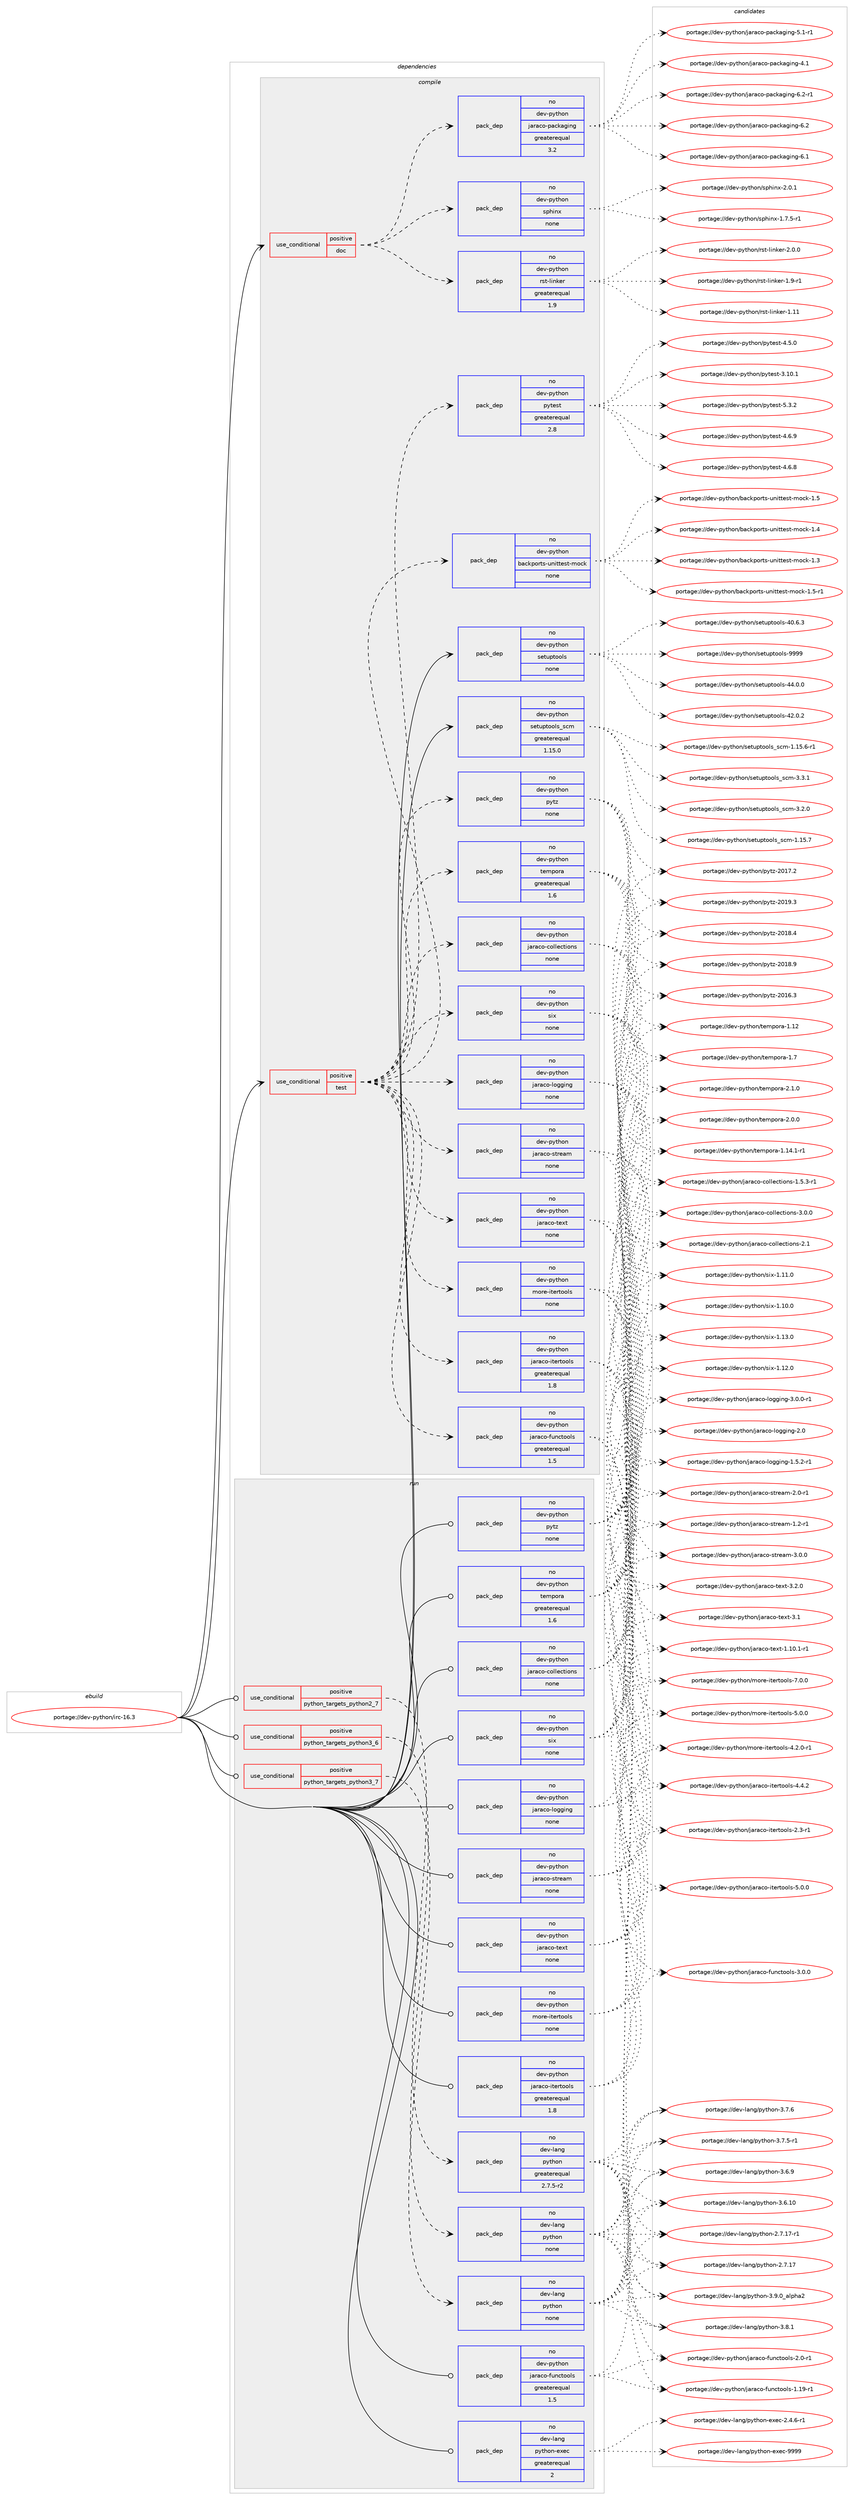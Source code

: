 digraph prolog {

# *************
# Graph options
# *************

newrank=true;
concentrate=true;
compound=true;
graph [rankdir=LR,fontname=Helvetica,fontsize=10,ranksep=1.5];#, ranksep=2.5, nodesep=0.2];
edge  [arrowhead=vee];
node  [fontname=Helvetica,fontsize=10];

# **********
# The ebuild
# **********

subgraph cluster_leftcol {
color=gray;
rank=same;
label=<<i>ebuild</i>>;
id [label="portage://dev-python/irc-16.3", color=red, width=4, href="../dev-python/irc-16.3.svg"];
}

# ****************
# The dependencies
# ****************

subgraph cluster_midcol {
color=gray;
label=<<i>dependencies</i>>;
subgraph cluster_compile {
fillcolor="#eeeeee";
style=filled;
label=<<i>compile</i>>;
subgraph cond114328 {
dependency455058 [label=<<TABLE BORDER="0" CELLBORDER="1" CELLSPACING="0" CELLPADDING="4"><TR><TD ROWSPAN="3" CELLPADDING="10">use_conditional</TD></TR><TR><TD>positive</TD></TR><TR><TD>doc</TD></TR></TABLE>>, shape=none, color=red];
subgraph pack335747 {
dependency455059 [label=<<TABLE BORDER="0" CELLBORDER="1" CELLSPACING="0" CELLPADDING="4" WIDTH="220"><TR><TD ROWSPAN="6" CELLPADDING="30">pack_dep</TD></TR><TR><TD WIDTH="110">no</TD></TR><TR><TD>dev-python</TD></TR><TR><TD>jaraco-packaging</TD></TR><TR><TD>greaterequal</TD></TR><TR><TD>3.2</TD></TR></TABLE>>, shape=none, color=blue];
}
dependency455058:e -> dependency455059:w [weight=20,style="dashed",arrowhead="vee"];
subgraph pack335748 {
dependency455060 [label=<<TABLE BORDER="0" CELLBORDER="1" CELLSPACING="0" CELLPADDING="4" WIDTH="220"><TR><TD ROWSPAN="6" CELLPADDING="30">pack_dep</TD></TR><TR><TD WIDTH="110">no</TD></TR><TR><TD>dev-python</TD></TR><TR><TD>rst-linker</TD></TR><TR><TD>greaterequal</TD></TR><TR><TD>1.9</TD></TR></TABLE>>, shape=none, color=blue];
}
dependency455058:e -> dependency455060:w [weight=20,style="dashed",arrowhead="vee"];
subgraph pack335749 {
dependency455061 [label=<<TABLE BORDER="0" CELLBORDER="1" CELLSPACING="0" CELLPADDING="4" WIDTH="220"><TR><TD ROWSPAN="6" CELLPADDING="30">pack_dep</TD></TR><TR><TD WIDTH="110">no</TD></TR><TR><TD>dev-python</TD></TR><TR><TD>sphinx</TD></TR><TR><TD>none</TD></TR><TR><TD></TD></TR></TABLE>>, shape=none, color=blue];
}
dependency455058:e -> dependency455061:w [weight=20,style="dashed",arrowhead="vee"];
}
id:e -> dependency455058:w [weight=20,style="solid",arrowhead="vee"];
subgraph cond114329 {
dependency455062 [label=<<TABLE BORDER="0" CELLBORDER="1" CELLSPACING="0" CELLPADDING="4"><TR><TD ROWSPAN="3" CELLPADDING="10">use_conditional</TD></TR><TR><TD>positive</TD></TR><TR><TD>test</TD></TR></TABLE>>, shape=none, color=red];
subgraph pack335750 {
dependency455063 [label=<<TABLE BORDER="0" CELLBORDER="1" CELLSPACING="0" CELLPADDING="4" WIDTH="220"><TR><TD ROWSPAN="6" CELLPADDING="30">pack_dep</TD></TR><TR><TD WIDTH="110">no</TD></TR><TR><TD>dev-python</TD></TR><TR><TD>jaraco-functools</TD></TR><TR><TD>greaterequal</TD></TR><TR><TD>1.5</TD></TR></TABLE>>, shape=none, color=blue];
}
dependency455062:e -> dependency455063:w [weight=20,style="dashed",arrowhead="vee"];
subgraph pack335751 {
dependency455064 [label=<<TABLE BORDER="0" CELLBORDER="1" CELLSPACING="0" CELLPADDING="4" WIDTH="220"><TR><TD ROWSPAN="6" CELLPADDING="30">pack_dep</TD></TR><TR><TD WIDTH="110">no</TD></TR><TR><TD>dev-python</TD></TR><TR><TD>jaraco-itertools</TD></TR><TR><TD>greaterequal</TD></TR><TR><TD>1.8</TD></TR></TABLE>>, shape=none, color=blue];
}
dependency455062:e -> dependency455064:w [weight=20,style="dashed",arrowhead="vee"];
subgraph pack335752 {
dependency455065 [label=<<TABLE BORDER="0" CELLBORDER="1" CELLSPACING="0" CELLPADDING="4" WIDTH="220"><TR><TD ROWSPAN="6" CELLPADDING="30">pack_dep</TD></TR><TR><TD WIDTH="110">no</TD></TR><TR><TD>dev-python</TD></TR><TR><TD>tempora</TD></TR><TR><TD>greaterequal</TD></TR><TR><TD>1.6</TD></TR></TABLE>>, shape=none, color=blue];
}
dependency455062:e -> dependency455065:w [weight=20,style="dashed",arrowhead="vee"];
subgraph pack335753 {
dependency455066 [label=<<TABLE BORDER="0" CELLBORDER="1" CELLSPACING="0" CELLPADDING="4" WIDTH="220"><TR><TD ROWSPAN="6" CELLPADDING="30">pack_dep</TD></TR><TR><TD WIDTH="110">no</TD></TR><TR><TD>dev-python</TD></TR><TR><TD>jaraco-collections</TD></TR><TR><TD>none</TD></TR><TR><TD></TD></TR></TABLE>>, shape=none, color=blue];
}
dependency455062:e -> dependency455066:w [weight=20,style="dashed",arrowhead="vee"];
subgraph pack335754 {
dependency455067 [label=<<TABLE BORDER="0" CELLBORDER="1" CELLSPACING="0" CELLPADDING="4" WIDTH="220"><TR><TD ROWSPAN="6" CELLPADDING="30">pack_dep</TD></TR><TR><TD WIDTH="110">no</TD></TR><TR><TD>dev-python</TD></TR><TR><TD>jaraco-logging</TD></TR><TR><TD>none</TD></TR><TR><TD></TD></TR></TABLE>>, shape=none, color=blue];
}
dependency455062:e -> dependency455067:w [weight=20,style="dashed",arrowhead="vee"];
subgraph pack335755 {
dependency455068 [label=<<TABLE BORDER="0" CELLBORDER="1" CELLSPACING="0" CELLPADDING="4" WIDTH="220"><TR><TD ROWSPAN="6" CELLPADDING="30">pack_dep</TD></TR><TR><TD WIDTH="110">no</TD></TR><TR><TD>dev-python</TD></TR><TR><TD>jaraco-stream</TD></TR><TR><TD>none</TD></TR><TR><TD></TD></TR></TABLE>>, shape=none, color=blue];
}
dependency455062:e -> dependency455068:w [weight=20,style="dashed",arrowhead="vee"];
subgraph pack335756 {
dependency455069 [label=<<TABLE BORDER="0" CELLBORDER="1" CELLSPACING="0" CELLPADDING="4" WIDTH="220"><TR><TD ROWSPAN="6" CELLPADDING="30">pack_dep</TD></TR><TR><TD WIDTH="110">no</TD></TR><TR><TD>dev-python</TD></TR><TR><TD>jaraco-text</TD></TR><TR><TD>none</TD></TR><TR><TD></TD></TR></TABLE>>, shape=none, color=blue];
}
dependency455062:e -> dependency455069:w [weight=20,style="dashed",arrowhead="vee"];
subgraph pack335757 {
dependency455070 [label=<<TABLE BORDER="0" CELLBORDER="1" CELLSPACING="0" CELLPADDING="4" WIDTH="220"><TR><TD ROWSPAN="6" CELLPADDING="30">pack_dep</TD></TR><TR><TD WIDTH="110">no</TD></TR><TR><TD>dev-python</TD></TR><TR><TD>more-itertools</TD></TR><TR><TD>none</TD></TR><TR><TD></TD></TR></TABLE>>, shape=none, color=blue];
}
dependency455062:e -> dependency455070:w [weight=20,style="dashed",arrowhead="vee"];
subgraph pack335758 {
dependency455071 [label=<<TABLE BORDER="0" CELLBORDER="1" CELLSPACING="0" CELLPADDING="4" WIDTH="220"><TR><TD ROWSPAN="6" CELLPADDING="30">pack_dep</TD></TR><TR><TD WIDTH="110">no</TD></TR><TR><TD>dev-python</TD></TR><TR><TD>pytz</TD></TR><TR><TD>none</TD></TR><TR><TD></TD></TR></TABLE>>, shape=none, color=blue];
}
dependency455062:e -> dependency455071:w [weight=20,style="dashed",arrowhead="vee"];
subgraph pack335759 {
dependency455072 [label=<<TABLE BORDER="0" CELLBORDER="1" CELLSPACING="0" CELLPADDING="4" WIDTH="220"><TR><TD ROWSPAN="6" CELLPADDING="30">pack_dep</TD></TR><TR><TD WIDTH="110">no</TD></TR><TR><TD>dev-python</TD></TR><TR><TD>six</TD></TR><TR><TD>none</TD></TR><TR><TD></TD></TR></TABLE>>, shape=none, color=blue];
}
dependency455062:e -> dependency455072:w [weight=20,style="dashed",arrowhead="vee"];
subgraph pack335760 {
dependency455073 [label=<<TABLE BORDER="0" CELLBORDER="1" CELLSPACING="0" CELLPADDING="4" WIDTH="220"><TR><TD ROWSPAN="6" CELLPADDING="30">pack_dep</TD></TR><TR><TD WIDTH="110">no</TD></TR><TR><TD>dev-python</TD></TR><TR><TD>backports-unittest-mock</TD></TR><TR><TD>none</TD></TR><TR><TD></TD></TR></TABLE>>, shape=none, color=blue];
}
dependency455062:e -> dependency455073:w [weight=20,style="dashed",arrowhead="vee"];
subgraph pack335761 {
dependency455074 [label=<<TABLE BORDER="0" CELLBORDER="1" CELLSPACING="0" CELLPADDING="4" WIDTH="220"><TR><TD ROWSPAN="6" CELLPADDING="30">pack_dep</TD></TR><TR><TD WIDTH="110">no</TD></TR><TR><TD>dev-python</TD></TR><TR><TD>pytest</TD></TR><TR><TD>greaterequal</TD></TR><TR><TD>2.8</TD></TR></TABLE>>, shape=none, color=blue];
}
dependency455062:e -> dependency455074:w [weight=20,style="dashed",arrowhead="vee"];
}
id:e -> dependency455062:w [weight=20,style="solid",arrowhead="vee"];
subgraph pack335762 {
dependency455075 [label=<<TABLE BORDER="0" CELLBORDER="1" CELLSPACING="0" CELLPADDING="4" WIDTH="220"><TR><TD ROWSPAN="6" CELLPADDING="30">pack_dep</TD></TR><TR><TD WIDTH="110">no</TD></TR><TR><TD>dev-python</TD></TR><TR><TD>setuptools</TD></TR><TR><TD>none</TD></TR><TR><TD></TD></TR></TABLE>>, shape=none, color=blue];
}
id:e -> dependency455075:w [weight=20,style="solid",arrowhead="vee"];
subgraph pack335763 {
dependency455076 [label=<<TABLE BORDER="0" CELLBORDER="1" CELLSPACING="0" CELLPADDING="4" WIDTH="220"><TR><TD ROWSPAN="6" CELLPADDING="30">pack_dep</TD></TR><TR><TD WIDTH="110">no</TD></TR><TR><TD>dev-python</TD></TR><TR><TD>setuptools_scm</TD></TR><TR><TD>greaterequal</TD></TR><TR><TD>1.15.0</TD></TR></TABLE>>, shape=none, color=blue];
}
id:e -> dependency455076:w [weight=20,style="solid",arrowhead="vee"];
}
subgraph cluster_compileandrun {
fillcolor="#eeeeee";
style=filled;
label=<<i>compile and run</i>>;
}
subgraph cluster_run {
fillcolor="#eeeeee";
style=filled;
label=<<i>run</i>>;
subgraph cond114330 {
dependency455077 [label=<<TABLE BORDER="0" CELLBORDER="1" CELLSPACING="0" CELLPADDING="4"><TR><TD ROWSPAN="3" CELLPADDING="10">use_conditional</TD></TR><TR><TD>positive</TD></TR><TR><TD>python_targets_python2_7</TD></TR></TABLE>>, shape=none, color=red];
subgraph pack335764 {
dependency455078 [label=<<TABLE BORDER="0" CELLBORDER="1" CELLSPACING="0" CELLPADDING="4" WIDTH="220"><TR><TD ROWSPAN="6" CELLPADDING="30">pack_dep</TD></TR><TR><TD WIDTH="110">no</TD></TR><TR><TD>dev-lang</TD></TR><TR><TD>python</TD></TR><TR><TD>greaterequal</TD></TR><TR><TD>2.7.5-r2</TD></TR></TABLE>>, shape=none, color=blue];
}
dependency455077:e -> dependency455078:w [weight=20,style="dashed",arrowhead="vee"];
}
id:e -> dependency455077:w [weight=20,style="solid",arrowhead="odot"];
subgraph cond114331 {
dependency455079 [label=<<TABLE BORDER="0" CELLBORDER="1" CELLSPACING="0" CELLPADDING="4"><TR><TD ROWSPAN="3" CELLPADDING="10">use_conditional</TD></TR><TR><TD>positive</TD></TR><TR><TD>python_targets_python3_6</TD></TR></TABLE>>, shape=none, color=red];
subgraph pack335765 {
dependency455080 [label=<<TABLE BORDER="0" CELLBORDER="1" CELLSPACING="0" CELLPADDING="4" WIDTH="220"><TR><TD ROWSPAN="6" CELLPADDING="30">pack_dep</TD></TR><TR><TD WIDTH="110">no</TD></TR><TR><TD>dev-lang</TD></TR><TR><TD>python</TD></TR><TR><TD>none</TD></TR><TR><TD></TD></TR></TABLE>>, shape=none, color=blue];
}
dependency455079:e -> dependency455080:w [weight=20,style="dashed",arrowhead="vee"];
}
id:e -> dependency455079:w [weight=20,style="solid",arrowhead="odot"];
subgraph cond114332 {
dependency455081 [label=<<TABLE BORDER="0" CELLBORDER="1" CELLSPACING="0" CELLPADDING="4"><TR><TD ROWSPAN="3" CELLPADDING="10">use_conditional</TD></TR><TR><TD>positive</TD></TR><TR><TD>python_targets_python3_7</TD></TR></TABLE>>, shape=none, color=red];
subgraph pack335766 {
dependency455082 [label=<<TABLE BORDER="0" CELLBORDER="1" CELLSPACING="0" CELLPADDING="4" WIDTH="220"><TR><TD ROWSPAN="6" CELLPADDING="30">pack_dep</TD></TR><TR><TD WIDTH="110">no</TD></TR><TR><TD>dev-lang</TD></TR><TR><TD>python</TD></TR><TR><TD>none</TD></TR><TR><TD></TD></TR></TABLE>>, shape=none, color=blue];
}
dependency455081:e -> dependency455082:w [weight=20,style="dashed",arrowhead="vee"];
}
id:e -> dependency455081:w [weight=20,style="solid",arrowhead="odot"];
subgraph pack335767 {
dependency455083 [label=<<TABLE BORDER="0" CELLBORDER="1" CELLSPACING="0" CELLPADDING="4" WIDTH="220"><TR><TD ROWSPAN="6" CELLPADDING="30">pack_dep</TD></TR><TR><TD WIDTH="110">no</TD></TR><TR><TD>dev-lang</TD></TR><TR><TD>python-exec</TD></TR><TR><TD>greaterequal</TD></TR><TR><TD>2</TD></TR></TABLE>>, shape=none, color=blue];
}
id:e -> dependency455083:w [weight=20,style="solid",arrowhead="odot"];
subgraph pack335768 {
dependency455084 [label=<<TABLE BORDER="0" CELLBORDER="1" CELLSPACING="0" CELLPADDING="4" WIDTH="220"><TR><TD ROWSPAN="6" CELLPADDING="30">pack_dep</TD></TR><TR><TD WIDTH="110">no</TD></TR><TR><TD>dev-python</TD></TR><TR><TD>jaraco-collections</TD></TR><TR><TD>none</TD></TR><TR><TD></TD></TR></TABLE>>, shape=none, color=blue];
}
id:e -> dependency455084:w [weight=20,style="solid",arrowhead="odot"];
subgraph pack335769 {
dependency455085 [label=<<TABLE BORDER="0" CELLBORDER="1" CELLSPACING="0" CELLPADDING="4" WIDTH="220"><TR><TD ROWSPAN="6" CELLPADDING="30">pack_dep</TD></TR><TR><TD WIDTH="110">no</TD></TR><TR><TD>dev-python</TD></TR><TR><TD>jaraco-functools</TD></TR><TR><TD>greaterequal</TD></TR><TR><TD>1.5</TD></TR></TABLE>>, shape=none, color=blue];
}
id:e -> dependency455085:w [weight=20,style="solid",arrowhead="odot"];
subgraph pack335770 {
dependency455086 [label=<<TABLE BORDER="0" CELLBORDER="1" CELLSPACING="0" CELLPADDING="4" WIDTH="220"><TR><TD ROWSPAN="6" CELLPADDING="30">pack_dep</TD></TR><TR><TD WIDTH="110">no</TD></TR><TR><TD>dev-python</TD></TR><TR><TD>jaraco-itertools</TD></TR><TR><TD>greaterequal</TD></TR><TR><TD>1.8</TD></TR></TABLE>>, shape=none, color=blue];
}
id:e -> dependency455086:w [weight=20,style="solid",arrowhead="odot"];
subgraph pack335771 {
dependency455087 [label=<<TABLE BORDER="0" CELLBORDER="1" CELLSPACING="0" CELLPADDING="4" WIDTH="220"><TR><TD ROWSPAN="6" CELLPADDING="30">pack_dep</TD></TR><TR><TD WIDTH="110">no</TD></TR><TR><TD>dev-python</TD></TR><TR><TD>jaraco-logging</TD></TR><TR><TD>none</TD></TR><TR><TD></TD></TR></TABLE>>, shape=none, color=blue];
}
id:e -> dependency455087:w [weight=20,style="solid",arrowhead="odot"];
subgraph pack335772 {
dependency455088 [label=<<TABLE BORDER="0" CELLBORDER="1" CELLSPACING="0" CELLPADDING="4" WIDTH="220"><TR><TD ROWSPAN="6" CELLPADDING="30">pack_dep</TD></TR><TR><TD WIDTH="110">no</TD></TR><TR><TD>dev-python</TD></TR><TR><TD>jaraco-stream</TD></TR><TR><TD>none</TD></TR><TR><TD></TD></TR></TABLE>>, shape=none, color=blue];
}
id:e -> dependency455088:w [weight=20,style="solid",arrowhead="odot"];
subgraph pack335773 {
dependency455089 [label=<<TABLE BORDER="0" CELLBORDER="1" CELLSPACING="0" CELLPADDING="4" WIDTH="220"><TR><TD ROWSPAN="6" CELLPADDING="30">pack_dep</TD></TR><TR><TD WIDTH="110">no</TD></TR><TR><TD>dev-python</TD></TR><TR><TD>jaraco-text</TD></TR><TR><TD>none</TD></TR><TR><TD></TD></TR></TABLE>>, shape=none, color=blue];
}
id:e -> dependency455089:w [weight=20,style="solid",arrowhead="odot"];
subgraph pack335774 {
dependency455090 [label=<<TABLE BORDER="0" CELLBORDER="1" CELLSPACING="0" CELLPADDING="4" WIDTH="220"><TR><TD ROWSPAN="6" CELLPADDING="30">pack_dep</TD></TR><TR><TD WIDTH="110">no</TD></TR><TR><TD>dev-python</TD></TR><TR><TD>more-itertools</TD></TR><TR><TD>none</TD></TR><TR><TD></TD></TR></TABLE>>, shape=none, color=blue];
}
id:e -> dependency455090:w [weight=20,style="solid",arrowhead="odot"];
subgraph pack335775 {
dependency455091 [label=<<TABLE BORDER="0" CELLBORDER="1" CELLSPACING="0" CELLPADDING="4" WIDTH="220"><TR><TD ROWSPAN="6" CELLPADDING="30">pack_dep</TD></TR><TR><TD WIDTH="110">no</TD></TR><TR><TD>dev-python</TD></TR><TR><TD>pytz</TD></TR><TR><TD>none</TD></TR><TR><TD></TD></TR></TABLE>>, shape=none, color=blue];
}
id:e -> dependency455091:w [weight=20,style="solid",arrowhead="odot"];
subgraph pack335776 {
dependency455092 [label=<<TABLE BORDER="0" CELLBORDER="1" CELLSPACING="0" CELLPADDING="4" WIDTH="220"><TR><TD ROWSPAN="6" CELLPADDING="30">pack_dep</TD></TR><TR><TD WIDTH="110">no</TD></TR><TR><TD>dev-python</TD></TR><TR><TD>six</TD></TR><TR><TD>none</TD></TR><TR><TD></TD></TR></TABLE>>, shape=none, color=blue];
}
id:e -> dependency455092:w [weight=20,style="solid",arrowhead="odot"];
subgraph pack335777 {
dependency455093 [label=<<TABLE BORDER="0" CELLBORDER="1" CELLSPACING="0" CELLPADDING="4" WIDTH="220"><TR><TD ROWSPAN="6" CELLPADDING="30">pack_dep</TD></TR><TR><TD WIDTH="110">no</TD></TR><TR><TD>dev-python</TD></TR><TR><TD>tempora</TD></TR><TR><TD>greaterequal</TD></TR><TR><TD>1.6</TD></TR></TABLE>>, shape=none, color=blue];
}
id:e -> dependency455093:w [weight=20,style="solid",arrowhead="odot"];
}
}

# **************
# The candidates
# **************

subgraph cluster_choices {
rank=same;
color=gray;
label=<<i>candidates</i>>;

subgraph choice335747 {
color=black;
nodesep=1;
choice100101118451121211161041111104710697114979911145112979910797103105110103455446504511449 [label="portage://dev-python/jaraco-packaging-6.2-r1", color=red, width=4,href="../dev-python/jaraco-packaging-6.2-r1.svg"];
choice10010111845112121116104111110471069711497991114511297991079710310511010345544650 [label="portage://dev-python/jaraco-packaging-6.2", color=red, width=4,href="../dev-python/jaraco-packaging-6.2.svg"];
choice10010111845112121116104111110471069711497991114511297991079710310511010345544649 [label="portage://dev-python/jaraco-packaging-6.1", color=red, width=4,href="../dev-python/jaraco-packaging-6.1.svg"];
choice100101118451121211161041111104710697114979911145112979910797103105110103455346494511449 [label="portage://dev-python/jaraco-packaging-5.1-r1", color=red, width=4,href="../dev-python/jaraco-packaging-5.1-r1.svg"];
choice10010111845112121116104111110471069711497991114511297991079710310511010345524649 [label="portage://dev-python/jaraco-packaging-4.1", color=red, width=4,href="../dev-python/jaraco-packaging-4.1.svg"];
dependency455059:e -> choice100101118451121211161041111104710697114979911145112979910797103105110103455446504511449:w [style=dotted,weight="100"];
dependency455059:e -> choice10010111845112121116104111110471069711497991114511297991079710310511010345544650:w [style=dotted,weight="100"];
dependency455059:e -> choice10010111845112121116104111110471069711497991114511297991079710310511010345544649:w [style=dotted,weight="100"];
dependency455059:e -> choice100101118451121211161041111104710697114979911145112979910797103105110103455346494511449:w [style=dotted,weight="100"];
dependency455059:e -> choice10010111845112121116104111110471069711497991114511297991079710310511010345524649:w [style=dotted,weight="100"];
}
subgraph choice335748 {
color=black;
nodesep=1;
choice100101118451121211161041111104711411511645108105110107101114455046484648 [label="portage://dev-python/rst-linker-2.0.0", color=red, width=4,href="../dev-python/rst-linker-2.0.0.svg"];
choice100101118451121211161041111104711411511645108105110107101114454946574511449 [label="portage://dev-python/rst-linker-1.9-r1", color=red, width=4,href="../dev-python/rst-linker-1.9-r1.svg"];
choice1001011184511212111610411111047114115116451081051101071011144549464949 [label="portage://dev-python/rst-linker-1.11", color=red, width=4,href="../dev-python/rst-linker-1.11.svg"];
dependency455060:e -> choice100101118451121211161041111104711411511645108105110107101114455046484648:w [style=dotted,weight="100"];
dependency455060:e -> choice100101118451121211161041111104711411511645108105110107101114454946574511449:w [style=dotted,weight="100"];
dependency455060:e -> choice1001011184511212111610411111047114115116451081051101071011144549464949:w [style=dotted,weight="100"];
}
subgraph choice335749 {
color=black;
nodesep=1;
choice1001011184511212111610411111047115112104105110120455046484649 [label="portage://dev-python/sphinx-2.0.1", color=red, width=4,href="../dev-python/sphinx-2.0.1.svg"];
choice10010111845112121116104111110471151121041051101204549465546534511449 [label="portage://dev-python/sphinx-1.7.5-r1", color=red, width=4,href="../dev-python/sphinx-1.7.5-r1.svg"];
dependency455061:e -> choice1001011184511212111610411111047115112104105110120455046484649:w [style=dotted,weight="100"];
dependency455061:e -> choice10010111845112121116104111110471151121041051101204549465546534511449:w [style=dotted,weight="100"];
}
subgraph choice335750 {
color=black;
nodesep=1;
choice10010111845112121116104111110471069711497991114510211711099116111111108115455146484648 [label="portage://dev-python/jaraco-functools-3.0.0", color=red, width=4,href="../dev-python/jaraco-functools-3.0.0.svg"];
choice10010111845112121116104111110471069711497991114510211711099116111111108115455046484511449 [label="portage://dev-python/jaraco-functools-2.0-r1", color=red, width=4,href="../dev-python/jaraco-functools-2.0-r1.svg"];
choice1001011184511212111610411111047106971149799111451021171109911611111110811545494649574511449 [label="portage://dev-python/jaraco-functools-1.19-r1", color=red, width=4,href="../dev-python/jaraco-functools-1.19-r1.svg"];
dependency455063:e -> choice10010111845112121116104111110471069711497991114510211711099116111111108115455146484648:w [style=dotted,weight="100"];
dependency455063:e -> choice10010111845112121116104111110471069711497991114510211711099116111111108115455046484511449:w [style=dotted,weight="100"];
dependency455063:e -> choice1001011184511212111610411111047106971149799111451021171109911611111110811545494649574511449:w [style=dotted,weight="100"];
}
subgraph choice335751 {
color=black;
nodesep=1;
choice100101118451121211161041111104710697114979911145105116101114116111111108115455346484648 [label="portage://dev-python/jaraco-itertools-5.0.0", color=red, width=4,href="../dev-python/jaraco-itertools-5.0.0.svg"];
choice100101118451121211161041111104710697114979911145105116101114116111111108115455246524650 [label="portage://dev-python/jaraco-itertools-4.4.2", color=red, width=4,href="../dev-python/jaraco-itertools-4.4.2.svg"];
choice100101118451121211161041111104710697114979911145105116101114116111111108115455046514511449 [label="portage://dev-python/jaraco-itertools-2.3-r1", color=red, width=4,href="../dev-python/jaraco-itertools-2.3-r1.svg"];
dependency455064:e -> choice100101118451121211161041111104710697114979911145105116101114116111111108115455346484648:w [style=dotted,weight="100"];
dependency455064:e -> choice100101118451121211161041111104710697114979911145105116101114116111111108115455246524650:w [style=dotted,weight="100"];
dependency455064:e -> choice100101118451121211161041111104710697114979911145105116101114116111111108115455046514511449:w [style=dotted,weight="100"];
}
subgraph choice335752 {
color=black;
nodesep=1;
choice100101118451121211161041111104711610110911211111497455046494648 [label="portage://dev-python/tempora-2.1.0", color=red, width=4,href="../dev-python/tempora-2.1.0.svg"];
choice100101118451121211161041111104711610110911211111497455046484648 [label="portage://dev-python/tempora-2.0.0", color=red, width=4,href="../dev-python/tempora-2.0.0.svg"];
choice10010111845112121116104111110471161011091121111149745494655 [label="portage://dev-python/tempora-1.7", color=red, width=4,href="../dev-python/tempora-1.7.svg"];
choice100101118451121211161041111104711610110911211111497454946495246494511449 [label="portage://dev-python/tempora-1.14.1-r1", color=red, width=4,href="../dev-python/tempora-1.14.1-r1.svg"];
choice1001011184511212111610411111047116101109112111114974549464950 [label="portage://dev-python/tempora-1.12", color=red, width=4,href="../dev-python/tempora-1.12.svg"];
dependency455065:e -> choice100101118451121211161041111104711610110911211111497455046494648:w [style=dotted,weight="100"];
dependency455065:e -> choice100101118451121211161041111104711610110911211111497455046484648:w [style=dotted,weight="100"];
dependency455065:e -> choice10010111845112121116104111110471161011091121111149745494655:w [style=dotted,weight="100"];
dependency455065:e -> choice100101118451121211161041111104711610110911211111497454946495246494511449:w [style=dotted,weight="100"];
dependency455065:e -> choice1001011184511212111610411111047116101109112111114974549464950:w [style=dotted,weight="100"];
}
subgraph choice335753 {
color=black;
nodesep=1;
choice1001011184511212111610411111047106971149799111459911110810810199116105111110115455146484648 [label="portage://dev-python/jaraco-collections-3.0.0", color=red, width=4,href="../dev-python/jaraco-collections-3.0.0.svg"];
choice100101118451121211161041111104710697114979911145991111081081019911610511111011545504649 [label="portage://dev-python/jaraco-collections-2.1", color=red, width=4,href="../dev-python/jaraco-collections-2.1.svg"];
choice10010111845112121116104111110471069711497991114599111108108101991161051111101154549465346514511449 [label="portage://dev-python/jaraco-collections-1.5.3-r1", color=red, width=4,href="../dev-python/jaraco-collections-1.5.3-r1.svg"];
dependency455066:e -> choice1001011184511212111610411111047106971149799111459911110810810199116105111110115455146484648:w [style=dotted,weight="100"];
dependency455066:e -> choice100101118451121211161041111104710697114979911145991111081081019911610511111011545504649:w [style=dotted,weight="100"];
dependency455066:e -> choice10010111845112121116104111110471069711497991114599111108108101991161051111101154549465346514511449:w [style=dotted,weight="100"];
}
subgraph choice335754 {
color=black;
nodesep=1;
choice1001011184511212111610411111047106971149799111451081111031031051101034551464846484511449 [label="portage://dev-python/jaraco-logging-3.0.0-r1", color=red, width=4,href="../dev-python/jaraco-logging-3.0.0-r1.svg"];
choice10010111845112121116104111110471069711497991114510811110310310511010345504648 [label="portage://dev-python/jaraco-logging-2.0", color=red, width=4,href="../dev-python/jaraco-logging-2.0.svg"];
choice1001011184511212111610411111047106971149799111451081111031031051101034549465346504511449 [label="portage://dev-python/jaraco-logging-1.5.2-r1", color=red, width=4,href="../dev-python/jaraco-logging-1.5.2-r1.svg"];
dependency455067:e -> choice1001011184511212111610411111047106971149799111451081111031031051101034551464846484511449:w [style=dotted,weight="100"];
dependency455067:e -> choice10010111845112121116104111110471069711497991114510811110310310511010345504648:w [style=dotted,weight="100"];
dependency455067:e -> choice1001011184511212111610411111047106971149799111451081111031031051101034549465346504511449:w [style=dotted,weight="100"];
}
subgraph choice335755 {
color=black;
nodesep=1;
choice10010111845112121116104111110471069711497991114511511611410197109455146484648 [label="portage://dev-python/jaraco-stream-3.0.0", color=red, width=4,href="../dev-python/jaraco-stream-3.0.0.svg"];
choice10010111845112121116104111110471069711497991114511511611410197109455046484511449 [label="portage://dev-python/jaraco-stream-2.0-r1", color=red, width=4,href="../dev-python/jaraco-stream-2.0-r1.svg"];
choice10010111845112121116104111110471069711497991114511511611410197109454946504511449 [label="portage://dev-python/jaraco-stream-1.2-r1", color=red, width=4,href="../dev-python/jaraco-stream-1.2-r1.svg"];
dependency455068:e -> choice10010111845112121116104111110471069711497991114511511611410197109455146484648:w [style=dotted,weight="100"];
dependency455068:e -> choice10010111845112121116104111110471069711497991114511511611410197109455046484511449:w [style=dotted,weight="100"];
dependency455068:e -> choice10010111845112121116104111110471069711497991114511511611410197109454946504511449:w [style=dotted,weight="100"];
}
subgraph choice335756 {
color=black;
nodesep=1;
choice100101118451121211161041111104710697114979911145116101120116455146504648 [label="portage://dev-python/jaraco-text-3.2.0", color=red, width=4,href="../dev-python/jaraco-text-3.2.0.svg"];
choice10010111845112121116104111110471069711497991114511610112011645514649 [label="portage://dev-python/jaraco-text-3.1", color=red, width=4,href="../dev-python/jaraco-text-3.1.svg"];
choice100101118451121211161041111104710697114979911145116101120116454946494846494511449 [label="portage://dev-python/jaraco-text-1.10.1-r1", color=red, width=4,href="../dev-python/jaraco-text-1.10.1-r1.svg"];
dependency455069:e -> choice100101118451121211161041111104710697114979911145116101120116455146504648:w [style=dotted,weight="100"];
dependency455069:e -> choice10010111845112121116104111110471069711497991114511610112011645514649:w [style=dotted,weight="100"];
dependency455069:e -> choice100101118451121211161041111104710697114979911145116101120116454946494846494511449:w [style=dotted,weight="100"];
}
subgraph choice335757 {
color=black;
nodesep=1;
choice100101118451121211161041111104710911111410145105116101114116111111108115455546484648 [label="portage://dev-python/more-itertools-7.0.0", color=red, width=4,href="../dev-python/more-itertools-7.0.0.svg"];
choice100101118451121211161041111104710911111410145105116101114116111111108115455346484648 [label="portage://dev-python/more-itertools-5.0.0", color=red, width=4,href="../dev-python/more-itertools-5.0.0.svg"];
choice1001011184511212111610411111047109111114101451051161011141161111111081154552465046484511449 [label="portage://dev-python/more-itertools-4.2.0-r1", color=red, width=4,href="../dev-python/more-itertools-4.2.0-r1.svg"];
dependency455070:e -> choice100101118451121211161041111104710911111410145105116101114116111111108115455546484648:w [style=dotted,weight="100"];
dependency455070:e -> choice100101118451121211161041111104710911111410145105116101114116111111108115455346484648:w [style=dotted,weight="100"];
dependency455070:e -> choice1001011184511212111610411111047109111114101451051161011141161111111081154552465046484511449:w [style=dotted,weight="100"];
}
subgraph choice335758 {
color=black;
nodesep=1;
choice100101118451121211161041111104711212111612245504849574651 [label="portage://dev-python/pytz-2019.3", color=red, width=4,href="../dev-python/pytz-2019.3.svg"];
choice100101118451121211161041111104711212111612245504849564657 [label="portage://dev-python/pytz-2018.9", color=red, width=4,href="../dev-python/pytz-2018.9.svg"];
choice100101118451121211161041111104711212111612245504849564652 [label="portage://dev-python/pytz-2018.4", color=red, width=4,href="../dev-python/pytz-2018.4.svg"];
choice100101118451121211161041111104711212111612245504849554650 [label="portage://dev-python/pytz-2017.2", color=red, width=4,href="../dev-python/pytz-2017.2.svg"];
choice100101118451121211161041111104711212111612245504849544651 [label="portage://dev-python/pytz-2016.3", color=red, width=4,href="../dev-python/pytz-2016.3.svg"];
dependency455071:e -> choice100101118451121211161041111104711212111612245504849574651:w [style=dotted,weight="100"];
dependency455071:e -> choice100101118451121211161041111104711212111612245504849564657:w [style=dotted,weight="100"];
dependency455071:e -> choice100101118451121211161041111104711212111612245504849564652:w [style=dotted,weight="100"];
dependency455071:e -> choice100101118451121211161041111104711212111612245504849554650:w [style=dotted,weight="100"];
dependency455071:e -> choice100101118451121211161041111104711212111612245504849544651:w [style=dotted,weight="100"];
}
subgraph choice335759 {
color=black;
nodesep=1;
choice100101118451121211161041111104711510512045494649514648 [label="portage://dev-python/six-1.13.0", color=red, width=4,href="../dev-python/six-1.13.0.svg"];
choice100101118451121211161041111104711510512045494649504648 [label="portage://dev-python/six-1.12.0", color=red, width=4,href="../dev-python/six-1.12.0.svg"];
choice100101118451121211161041111104711510512045494649494648 [label="portage://dev-python/six-1.11.0", color=red, width=4,href="../dev-python/six-1.11.0.svg"];
choice100101118451121211161041111104711510512045494649484648 [label="portage://dev-python/six-1.10.0", color=red, width=4,href="../dev-python/six-1.10.0.svg"];
dependency455072:e -> choice100101118451121211161041111104711510512045494649514648:w [style=dotted,weight="100"];
dependency455072:e -> choice100101118451121211161041111104711510512045494649504648:w [style=dotted,weight="100"];
dependency455072:e -> choice100101118451121211161041111104711510512045494649494648:w [style=dotted,weight="100"];
dependency455072:e -> choice100101118451121211161041111104711510512045494649484648:w [style=dotted,weight="100"];
}
subgraph choice335760 {
color=black;
nodesep=1;
choice1001011184511212111610411111047989799107112111114116115451171101051161161011151164510911199107454946534511449 [label="portage://dev-python/backports-unittest-mock-1.5-r1", color=red, width=4,href="../dev-python/backports-unittest-mock-1.5-r1.svg"];
choice100101118451121211161041111104798979910711211111411611545117110105116116101115116451091119910745494653 [label="portage://dev-python/backports-unittest-mock-1.5", color=red, width=4,href="../dev-python/backports-unittest-mock-1.5.svg"];
choice100101118451121211161041111104798979910711211111411611545117110105116116101115116451091119910745494652 [label="portage://dev-python/backports-unittest-mock-1.4", color=red, width=4,href="../dev-python/backports-unittest-mock-1.4.svg"];
choice100101118451121211161041111104798979910711211111411611545117110105116116101115116451091119910745494651 [label="portage://dev-python/backports-unittest-mock-1.3", color=red, width=4,href="../dev-python/backports-unittest-mock-1.3.svg"];
dependency455073:e -> choice1001011184511212111610411111047989799107112111114116115451171101051161161011151164510911199107454946534511449:w [style=dotted,weight="100"];
dependency455073:e -> choice100101118451121211161041111104798979910711211111411611545117110105116116101115116451091119910745494653:w [style=dotted,weight="100"];
dependency455073:e -> choice100101118451121211161041111104798979910711211111411611545117110105116116101115116451091119910745494652:w [style=dotted,weight="100"];
dependency455073:e -> choice100101118451121211161041111104798979910711211111411611545117110105116116101115116451091119910745494651:w [style=dotted,weight="100"];
}
subgraph choice335761 {
color=black;
nodesep=1;
choice1001011184511212111610411111047112121116101115116455346514650 [label="portage://dev-python/pytest-5.3.2", color=red, width=4,href="../dev-python/pytest-5.3.2.svg"];
choice1001011184511212111610411111047112121116101115116455246544657 [label="portage://dev-python/pytest-4.6.9", color=red, width=4,href="../dev-python/pytest-4.6.9.svg"];
choice1001011184511212111610411111047112121116101115116455246544656 [label="portage://dev-python/pytest-4.6.8", color=red, width=4,href="../dev-python/pytest-4.6.8.svg"];
choice1001011184511212111610411111047112121116101115116455246534648 [label="portage://dev-python/pytest-4.5.0", color=red, width=4,href="../dev-python/pytest-4.5.0.svg"];
choice100101118451121211161041111104711212111610111511645514649484649 [label="portage://dev-python/pytest-3.10.1", color=red, width=4,href="../dev-python/pytest-3.10.1.svg"];
dependency455074:e -> choice1001011184511212111610411111047112121116101115116455346514650:w [style=dotted,weight="100"];
dependency455074:e -> choice1001011184511212111610411111047112121116101115116455246544657:w [style=dotted,weight="100"];
dependency455074:e -> choice1001011184511212111610411111047112121116101115116455246544656:w [style=dotted,weight="100"];
dependency455074:e -> choice1001011184511212111610411111047112121116101115116455246534648:w [style=dotted,weight="100"];
dependency455074:e -> choice100101118451121211161041111104711212111610111511645514649484649:w [style=dotted,weight="100"];
}
subgraph choice335762 {
color=black;
nodesep=1;
choice10010111845112121116104111110471151011161171121161111111081154557575757 [label="portage://dev-python/setuptools-9999", color=red, width=4,href="../dev-python/setuptools-9999.svg"];
choice100101118451121211161041111104711510111611711211611111110811545525246484648 [label="portage://dev-python/setuptools-44.0.0", color=red, width=4,href="../dev-python/setuptools-44.0.0.svg"];
choice100101118451121211161041111104711510111611711211611111110811545525046484650 [label="portage://dev-python/setuptools-42.0.2", color=red, width=4,href="../dev-python/setuptools-42.0.2.svg"];
choice100101118451121211161041111104711510111611711211611111110811545524846544651 [label="portage://dev-python/setuptools-40.6.3", color=red, width=4,href="../dev-python/setuptools-40.6.3.svg"];
dependency455075:e -> choice10010111845112121116104111110471151011161171121161111111081154557575757:w [style=dotted,weight="100"];
dependency455075:e -> choice100101118451121211161041111104711510111611711211611111110811545525246484648:w [style=dotted,weight="100"];
dependency455075:e -> choice100101118451121211161041111104711510111611711211611111110811545525046484650:w [style=dotted,weight="100"];
dependency455075:e -> choice100101118451121211161041111104711510111611711211611111110811545524846544651:w [style=dotted,weight="100"];
}
subgraph choice335763 {
color=black;
nodesep=1;
choice10010111845112121116104111110471151011161171121161111111081159511599109455146514649 [label="portage://dev-python/setuptools_scm-3.3.1", color=red, width=4,href="../dev-python/setuptools_scm-3.3.1.svg"];
choice10010111845112121116104111110471151011161171121161111111081159511599109455146504648 [label="portage://dev-python/setuptools_scm-3.2.0", color=red, width=4,href="../dev-python/setuptools_scm-3.2.0.svg"];
choice1001011184511212111610411111047115101116117112116111111108115951159910945494649534655 [label="portage://dev-python/setuptools_scm-1.15.7", color=red, width=4,href="../dev-python/setuptools_scm-1.15.7.svg"];
choice10010111845112121116104111110471151011161171121161111111081159511599109454946495346544511449 [label="portage://dev-python/setuptools_scm-1.15.6-r1", color=red, width=4,href="../dev-python/setuptools_scm-1.15.6-r1.svg"];
dependency455076:e -> choice10010111845112121116104111110471151011161171121161111111081159511599109455146514649:w [style=dotted,weight="100"];
dependency455076:e -> choice10010111845112121116104111110471151011161171121161111111081159511599109455146504648:w [style=dotted,weight="100"];
dependency455076:e -> choice1001011184511212111610411111047115101116117112116111111108115951159910945494649534655:w [style=dotted,weight="100"];
dependency455076:e -> choice10010111845112121116104111110471151011161171121161111111081159511599109454946495346544511449:w [style=dotted,weight="100"];
}
subgraph choice335764 {
color=black;
nodesep=1;
choice10010111845108971101034711212111610411111045514657464895971081121049750 [label="portage://dev-lang/python-3.9.0_alpha2", color=red, width=4,href="../dev-lang/python-3.9.0_alpha2.svg"];
choice100101118451089711010347112121116104111110455146564649 [label="portage://dev-lang/python-3.8.1", color=red, width=4,href="../dev-lang/python-3.8.1.svg"];
choice100101118451089711010347112121116104111110455146554654 [label="portage://dev-lang/python-3.7.6", color=red, width=4,href="../dev-lang/python-3.7.6.svg"];
choice1001011184510897110103471121211161041111104551465546534511449 [label="portage://dev-lang/python-3.7.5-r1", color=red, width=4,href="../dev-lang/python-3.7.5-r1.svg"];
choice100101118451089711010347112121116104111110455146544657 [label="portage://dev-lang/python-3.6.9", color=red, width=4,href="../dev-lang/python-3.6.9.svg"];
choice10010111845108971101034711212111610411111045514654464948 [label="portage://dev-lang/python-3.6.10", color=red, width=4,href="../dev-lang/python-3.6.10.svg"];
choice100101118451089711010347112121116104111110455046554649554511449 [label="portage://dev-lang/python-2.7.17-r1", color=red, width=4,href="../dev-lang/python-2.7.17-r1.svg"];
choice10010111845108971101034711212111610411111045504655464955 [label="portage://dev-lang/python-2.7.17", color=red, width=4,href="../dev-lang/python-2.7.17.svg"];
dependency455078:e -> choice10010111845108971101034711212111610411111045514657464895971081121049750:w [style=dotted,weight="100"];
dependency455078:e -> choice100101118451089711010347112121116104111110455146564649:w [style=dotted,weight="100"];
dependency455078:e -> choice100101118451089711010347112121116104111110455146554654:w [style=dotted,weight="100"];
dependency455078:e -> choice1001011184510897110103471121211161041111104551465546534511449:w [style=dotted,weight="100"];
dependency455078:e -> choice100101118451089711010347112121116104111110455146544657:w [style=dotted,weight="100"];
dependency455078:e -> choice10010111845108971101034711212111610411111045514654464948:w [style=dotted,weight="100"];
dependency455078:e -> choice100101118451089711010347112121116104111110455046554649554511449:w [style=dotted,weight="100"];
dependency455078:e -> choice10010111845108971101034711212111610411111045504655464955:w [style=dotted,weight="100"];
}
subgraph choice335765 {
color=black;
nodesep=1;
choice10010111845108971101034711212111610411111045514657464895971081121049750 [label="portage://dev-lang/python-3.9.0_alpha2", color=red, width=4,href="../dev-lang/python-3.9.0_alpha2.svg"];
choice100101118451089711010347112121116104111110455146564649 [label="portage://dev-lang/python-3.8.1", color=red, width=4,href="../dev-lang/python-3.8.1.svg"];
choice100101118451089711010347112121116104111110455146554654 [label="portage://dev-lang/python-3.7.6", color=red, width=4,href="../dev-lang/python-3.7.6.svg"];
choice1001011184510897110103471121211161041111104551465546534511449 [label="portage://dev-lang/python-3.7.5-r1", color=red, width=4,href="../dev-lang/python-3.7.5-r1.svg"];
choice100101118451089711010347112121116104111110455146544657 [label="portage://dev-lang/python-3.6.9", color=red, width=4,href="../dev-lang/python-3.6.9.svg"];
choice10010111845108971101034711212111610411111045514654464948 [label="portage://dev-lang/python-3.6.10", color=red, width=4,href="../dev-lang/python-3.6.10.svg"];
choice100101118451089711010347112121116104111110455046554649554511449 [label="portage://dev-lang/python-2.7.17-r1", color=red, width=4,href="../dev-lang/python-2.7.17-r1.svg"];
choice10010111845108971101034711212111610411111045504655464955 [label="portage://dev-lang/python-2.7.17", color=red, width=4,href="../dev-lang/python-2.7.17.svg"];
dependency455080:e -> choice10010111845108971101034711212111610411111045514657464895971081121049750:w [style=dotted,weight="100"];
dependency455080:e -> choice100101118451089711010347112121116104111110455146564649:w [style=dotted,weight="100"];
dependency455080:e -> choice100101118451089711010347112121116104111110455146554654:w [style=dotted,weight="100"];
dependency455080:e -> choice1001011184510897110103471121211161041111104551465546534511449:w [style=dotted,weight="100"];
dependency455080:e -> choice100101118451089711010347112121116104111110455146544657:w [style=dotted,weight="100"];
dependency455080:e -> choice10010111845108971101034711212111610411111045514654464948:w [style=dotted,weight="100"];
dependency455080:e -> choice100101118451089711010347112121116104111110455046554649554511449:w [style=dotted,weight="100"];
dependency455080:e -> choice10010111845108971101034711212111610411111045504655464955:w [style=dotted,weight="100"];
}
subgraph choice335766 {
color=black;
nodesep=1;
choice10010111845108971101034711212111610411111045514657464895971081121049750 [label="portage://dev-lang/python-3.9.0_alpha2", color=red, width=4,href="../dev-lang/python-3.9.0_alpha2.svg"];
choice100101118451089711010347112121116104111110455146564649 [label="portage://dev-lang/python-3.8.1", color=red, width=4,href="../dev-lang/python-3.8.1.svg"];
choice100101118451089711010347112121116104111110455146554654 [label="portage://dev-lang/python-3.7.6", color=red, width=4,href="../dev-lang/python-3.7.6.svg"];
choice1001011184510897110103471121211161041111104551465546534511449 [label="portage://dev-lang/python-3.7.5-r1", color=red, width=4,href="../dev-lang/python-3.7.5-r1.svg"];
choice100101118451089711010347112121116104111110455146544657 [label="portage://dev-lang/python-3.6.9", color=red, width=4,href="../dev-lang/python-3.6.9.svg"];
choice10010111845108971101034711212111610411111045514654464948 [label="portage://dev-lang/python-3.6.10", color=red, width=4,href="../dev-lang/python-3.6.10.svg"];
choice100101118451089711010347112121116104111110455046554649554511449 [label="portage://dev-lang/python-2.7.17-r1", color=red, width=4,href="../dev-lang/python-2.7.17-r1.svg"];
choice10010111845108971101034711212111610411111045504655464955 [label="portage://dev-lang/python-2.7.17", color=red, width=4,href="../dev-lang/python-2.7.17.svg"];
dependency455082:e -> choice10010111845108971101034711212111610411111045514657464895971081121049750:w [style=dotted,weight="100"];
dependency455082:e -> choice100101118451089711010347112121116104111110455146564649:w [style=dotted,weight="100"];
dependency455082:e -> choice100101118451089711010347112121116104111110455146554654:w [style=dotted,weight="100"];
dependency455082:e -> choice1001011184510897110103471121211161041111104551465546534511449:w [style=dotted,weight="100"];
dependency455082:e -> choice100101118451089711010347112121116104111110455146544657:w [style=dotted,weight="100"];
dependency455082:e -> choice10010111845108971101034711212111610411111045514654464948:w [style=dotted,weight="100"];
dependency455082:e -> choice100101118451089711010347112121116104111110455046554649554511449:w [style=dotted,weight="100"];
dependency455082:e -> choice10010111845108971101034711212111610411111045504655464955:w [style=dotted,weight="100"];
}
subgraph choice335767 {
color=black;
nodesep=1;
choice10010111845108971101034711212111610411111045101120101994557575757 [label="portage://dev-lang/python-exec-9999", color=red, width=4,href="../dev-lang/python-exec-9999.svg"];
choice10010111845108971101034711212111610411111045101120101994550465246544511449 [label="portage://dev-lang/python-exec-2.4.6-r1", color=red, width=4,href="../dev-lang/python-exec-2.4.6-r1.svg"];
dependency455083:e -> choice10010111845108971101034711212111610411111045101120101994557575757:w [style=dotted,weight="100"];
dependency455083:e -> choice10010111845108971101034711212111610411111045101120101994550465246544511449:w [style=dotted,weight="100"];
}
subgraph choice335768 {
color=black;
nodesep=1;
choice1001011184511212111610411111047106971149799111459911110810810199116105111110115455146484648 [label="portage://dev-python/jaraco-collections-3.0.0", color=red, width=4,href="../dev-python/jaraco-collections-3.0.0.svg"];
choice100101118451121211161041111104710697114979911145991111081081019911610511111011545504649 [label="portage://dev-python/jaraco-collections-2.1", color=red, width=4,href="../dev-python/jaraco-collections-2.1.svg"];
choice10010111845112121116104111110471069711497991114599111108108101991161051111101154549465346514511449 [label="portage://dev-python/jaraco-collections-1.5.3-r1", color=red, width=4,href="../dev-python/jaraco-collections-1.5.3-r1.svg"];
dependency455084:e -> choice1001011184511212111610411111047106971149799111459911110810810199116105111110115455146484648:w [style=dotted,weight="100"];
dependency455084:e -> choice100101118451121211161041111104710697114979911145991111081081019911610511111011545504649:w [style=dotted,weight="100"];
dependency455084:e -> choice10010111845112121116104111110471069711497991114599111108108101991161051111101154549465346514511449:w [style=dotted,weight="100"];
}
subgraph choice335769 {
color=black;
nodesep=1;
choice10010111845112121116104111110471069711497991114510211711099116111111108115455146484648 [label="portage://dev-python/jaraco-functools-3.0.0", color=red, width=4,href="../dev-python/jaraco-functools-3.0.0.svg"];
choice10010111845112121116104111110471069711497991114510211711099116111111108115455046484511449 [label="portage://dev-python/jaraco-functools-2.0-r1", color=red, width=4,href="../dev-python/jaraco-functools-2.0-r1.svg"];
choice1001011184511212111610411111047106971149799111451021171109911611111110811545494649574511449 [label="portage://dev-python/jaraco-functools-1.19-r1", color=red, width=4,href="../dev-python/jaraco-functools-1.19-r1.svg"];
dependency455085:e -> choice10010111845112121116104111110471069711497991114510211711099116111111108115455146484648:w [style=dotted,weight="100"];
dependency455085:e -> choice10010111845112121116104111110471069711497991114510211711099116111111108115455046484511449:w [style=dotted,weight="100"];
dependency455085:e -> choice1001011184511212111610411111047106971149799111451021171109911611111110811545494649574511449:w [style=dotted,weight="100"];
}
subgraph choice335770 {
color=black;
nodesep=1;
choice100101118451121211161041111104710697114979911145105116101114116111111108115455346484648 [label="portage://dev-python/jaraco-itertools-5.0.0", color=red, width=4,href="../dev-python/jaraco-itertools-5.0.0.svg"];
choice100101118451121211161041111104710697114979911145105116101114116111111108115455246524650 [label="portage://dev-python/jaraco-itertools-4.4.2", color=red, width=4,href="../dev-python/jaraco-itertools-4.4.2.svg"];
choice100101118451121211161041111104710697114979911145105116101114116111111108115455046514511449 [label="portage://dev-python/jaraco-itertools-2.3-r1", color=red, width=4,href="../dev-python/jaraco-itertools-2.3-r1.svg"];
dependency455086:e -> choice100101118451121211161041111104710697114979911145105116101114116111111108115455346484648:w [style=dotted,weight="100"];
dependency455086:e -> choice100101118451121211161041111104710697114979911145105116101114116111111108115455246524650:w [style=dotted,weight="100"];
dependency455086:e -> choice100101118451121211161041111104710697114979911145105116101114116111111108115455046514511449:w [style=dotted,weight="100"];
}
subgraph choice335771 {
color=black;
nodesep=1;
choice1001011184511212111610411111047106971149799111451081111031031051101034551464846484511449 [label="portage://dev-python/jaraco-logging-3.0.0-r1", color=red, width=4,href="../dev-python/jaraco-logging-3.0.0-r1.svg"];
choice10010111845112121116104111110471069711497991114510811110310310511010345504648 [label="portage://dev-python/jaraco-logging-2.0", color=red, width=4,href="../dev-python/jaraco-logging-2.0.svg"];
choice1001011184511212111610411111047106971149799111451081111031031051101034549465346504511449 [label="portage://dev-python/jaraco-logging-1.5.2-r1", color=red, width=4,href="../dev-python/jaraco-logging-1.5.2-r1.svg"];
dependency455087:e -> choice1001011184511212111610411111047106971149799111451081111031031051101034551464846484511449:w [style=dotted,weight="100"];
dependency455087:e -> choice10010111845112121116104111110471069711497991114510811110310310511010345504648:w [style=dotted,weight="100"];
dependency455087:e -> choice1001011184511212111610411111047106971149799111451081111031031051101034549465346504511449:w [style=dotted,weight="100"];
}
subgraph choice335772 {
color=black;
nodesep=1;
choice10010111845112121116104111110471069711497991114511511611410197109455146484648 [label="portage://dev-python/jaraco-stream-3.0.0", color=red, width=4,href="../dev-python/jaraco-stream-3.0.0.svg"];
choice10010111845112121116104111110471069711497991114511511611410197109455046484511449 [label="portage://dev-python/jaraco-stream-2.0-r1", color=red, width=4,href="../dev-python/jaraco-stream-2.0-r1.svg"];
choice10010111845112121116104111110471069711497991114511511611410197109454946504511449 [label="portage://dev-python/jaraco-stream-1.2-r1", color=red, width=4,href="../dev-python/jaraco-stream-1.2-r1.svg"];
dependency455088:e -> choice10010111845112121116104111110471069711497991114511511611410197109455146484648:w [style=dotted,weight="100"];
dependency455088:e -> choice10010111845112121116104111110471069711497991114511511611410197109455046484511449:w [style=dotted,weight="100"];
dependency455088:e -> choice10010111845112121116104111110471069711497991114511511611410197109454946504511449:w [style=dotted,weight="100"];
}
subgraph choice335773 {
color=black;
nodesep=1;
choice100101118451121211161041111104710697114979911145116101120116455146504648 [label="portage://dev-python/jaraco-text-3.2.0", color=red, width=4,href="../dev-python/jaraco-text-3.2.0.svg"];
choice10010111845112121116104111110471069711497991114511610112011645514649 [label="portage://dev-python/jaraco-text-3.1", color=red, width=4,href="../dev-python/jaraco-text-3.1.svg"];
choice100101118451121211161041111104710697114979911145116101120116454946494846494511449 [label="portage://dev-python/jaraco-text-1.10.1-r1", color=red, width=4,href="../dev-python/jaraco-text-1.10.1-r1.svg"];
dependency455089:e -> choice100101118451121211161041111104710697114979911145116101120116455146504648:w [style=dotted,weight="100"];
dependency455089:e -> choice10010111845112121116104111110471069711497991114511610112011645514649:w [style=dotted,weight="100"];
dependency455089:e -> choice100101118451121211161041111104710697114979911145116101120116454946494846494511449:w [style=dotted,weight="100"];
}
subgraph choice335774 {
color=black;
nodesep=1;
choice100101118451121211161041111104710911111410145105116101114116111111108115455546484648 [label="portage://dev-python/more-itertools-7.0.0", color=red, width=4,href="../dev-python/more-itertools-7.0.0.svg"];
choice100101118451121211161041111104710911111410145105116101114116111111108115455346484648 [label="portage://dev-python/more-itertools-5.0.0", color=red, width=4,href="../dev-python/more-itertools-5.0.0.svg"];
choice1001011184511212111610411111047109111114101451051161011141161111111081154552465046484511449 [label="portage://dev-python/more-itertools-4.2.0-r1", color=red, width=4,href="../dev-python/more-itertools-4.2.0-r1.svg"];
dependency455090:e -> choice100101118451121211161041111104710911111410145105116101114116111111108115455546484648:w [style=dotted,weight="100"];
dependency455090:e -> choice100101118451121211161041111104710911111410145105116101114116111111108115455346484648:w [style=dotted,weight="100"];
dependency455090:e -> choice1001011184511212111610411111047109111114101451051161011141161111111081154552465046484511449:w [style=dotted,weight="100"];
}
subgraph choice335775 {
color=black;
nodesep=1;
choice100101118451121211161041111104711212111612245504849574651 [label="portage://dev-python/pytz-2019.3", color=red, width=4,href="../dev-python/pytz-2019.3.svg"];
choice100101118451121211161041111104711212111612245504849564657 [label="portage://dev-python/pytz-2018.9", color=red, width=4,href="../dev-python/pytz-2018.9.svg"];
choice100101118451121211161041111104711212111612245504849564652 [label="portage://dev-python/pytz-2018.4", color=red, width=4,href="../dev-python/pytz-2018.4.svg"];
choice100101118451121211161041111104711212111612245504849554650 [label="portage://dev-python/pytz-2017.2", color=red, width=4,href="../dev-python/pytz-2017.2.svg"];
choice100101118451121211161041111104711212111612245504849544651 [label="portage://dev-python/pytz-2016.3", color=red, width=4,href="../dev-python/pytz-2016.3.svg"];
dependency455091:e -> choice100101118451121211161041111104711212111612245504849574651:w [style=dotted,weight="100"];
dependency455091:e -> choice100101118451121211161041111104711212111612245504849564657:w [style=dotted,weight="100"];
dependency455091:e -> choice100101118451121211161041111104711212111612245504849564652:w [style=dotted,weight="100"];
dependency455091:e -> choice100101118451121211161041111104711212111612245504849554650:w [style=dotted,weight="100"];
dependency455091:e -> choice100101118451121211161041111104711212111612245504849544651:w [style=dotted,weight="100"];
}
subgraph choice335776 {
color=black;
nodesep=1;
choice100101118451121211161041111104711510512045494649514648 [label="portage://dev-python/six-1.13.0", color=red, width=4,href="../dev-python/six-1.13.0.svg"];
choice100101118451121211161041111104711510512045494649504648 [label="portage://dev-python/six-1.12.0", color=red, width=4,href="../dev-python/six-1.12.0.svg"];
choice100101118451121211161041111104711510512045494649494648 [label="portage://dev-python/six-1.11.0", color=red, width=4,href="../dev-python/six-1.11.0.svg"];
choice100101118451121211161041111104711510512045494649484648 [label="portage://dev-python/six-1.10.0", color=red, width=4,href="../dev-python/six-1.10.0.svg"];
dependency455092:e -> choice100101118451121211161041111104711510512045494649514648:w [style=dotted,weight="100"];
dependency455092:e -> choice100101118451121211161041111104711510512045494649504648:w [style=dotted,weight="100"];
dependency455092:e -> choice100101118451121211161041111104711510512045494649494648:w [style=dotted,weight="100"];
dependency455092:e -> choice100101118451121211161041111104711510512045494649484648:w [style=dotted,weight="100"];
}
subgraph choice335777 {
color=black;
nodesep=1;
choice100101118451121211161041111104711610110911211111497455046494648 [label="portage://dev-python/tempora-2.1.0", color=red, width=4,href="../dev-python/tempora-2.1.0.svg"];
choice100101118451121211161041111104711610110911211111497455046484648 [label="portage://dev-python/tempora-2.0.0", color=red, width=4,href="../dev-python/tempora-2.0.0.svg"];
choice10010111845112121116104111110471161011091121111149745494655 [label="portage://dev-python/tempora-1.7", color=red, width=4,href="../dev-python/tempora-1.7.svg"];
choice100101118451121211161041111104711610110911211111497454946495246494511449 [label="portage://dev-python/tempora-1.14.1-r1", color=red, width=4,href="../dev-python/tempora-1.14.1-r1.svg"];
choice1001011184511212111610411111047116101109112111114974549464950 [label="portage://dev-python/tempora-1.12", color=red, width=4,href="../dev-python/tempora-1.12.svg"];
dependency455093:e -> choice100101118451121211161041111104711610110911211111497455046494648:w [style=dotted,weight="100"];
dependency455093:e -> choice100101118451121211161041111104711610110911211111497455046484648:w [style=dotted,weight="100"];
dependency455093:e -> choice10010111845112121116104111110471161011091121111149745494655:w [style=dotted,weight="100"];
dependency455093:e -> choice100101118451121211161041111104711610110911211111497454946495246494511449:w [style=dotted,weight="100"];
dependency455093:e -> choice1001011184511212111610411111047116101109112111114974549464950:w [style=dotted,weight="100"];
}
}

}
